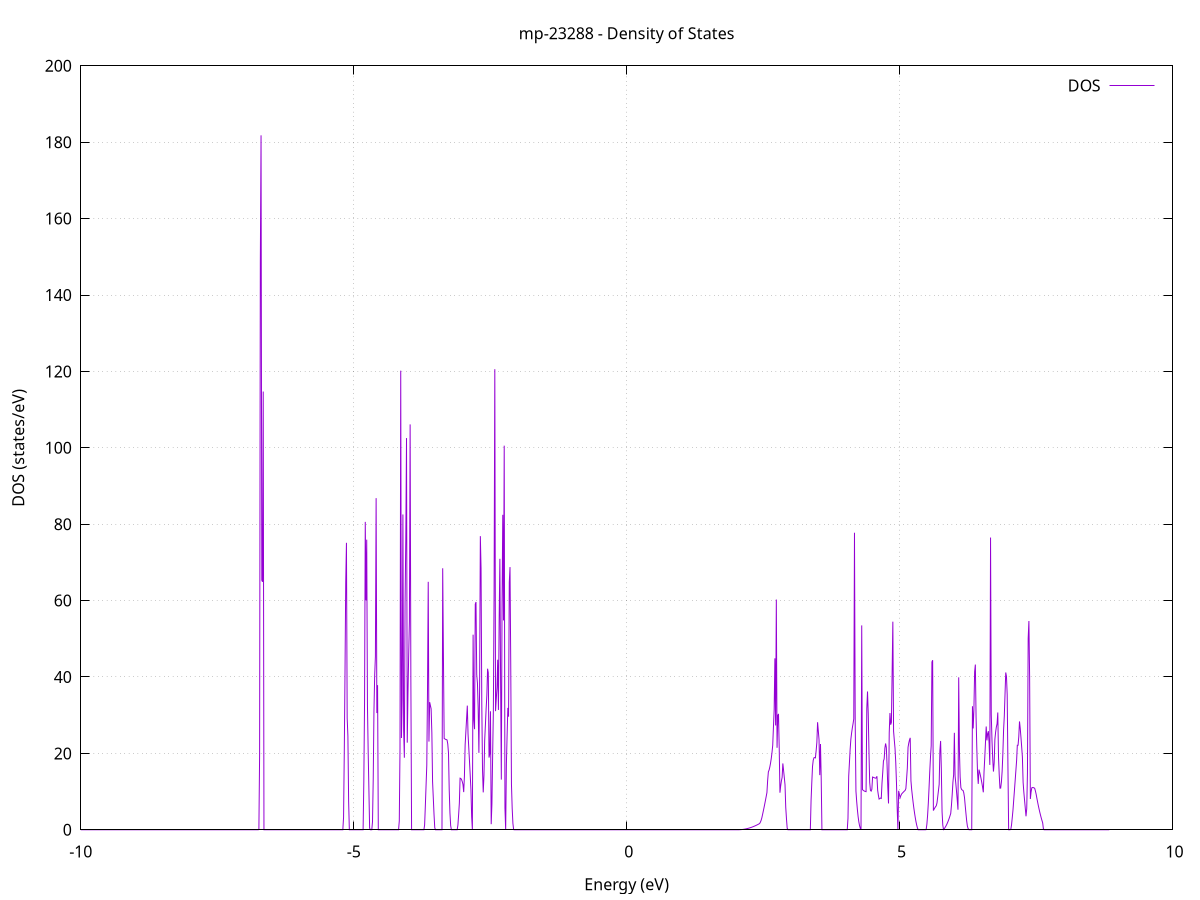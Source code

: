 set title 'mp-23288 - Density of States'
set xlabel 'Energy (eV)'
set ylabel 'DOS (states/eV)'
set grid
set xrange [-10:10]
set yrange [0:199.986]
set xzeroaxis lt -1
set terminal png size 800,600
set output 'mp-23288_dos_gnuplot.png'
plot '-' using 1:2 with lines title 'DOS'
-17.675300 0.000000
-17.662100 0.000000
-17.648800 0.000000
-17.635500 0.000000
-17.622300 0.000000
-17.609000 0.000000
-17.595800 0.000000
-17.582500 0.000000
-17.569300 0.000000
-17.556000 0.000000
-17.542700 0.000000
-17.529500 0.000000
-17.516200 0.000000
-17.503000 0.000000
-17.489700 0.000000
-17.476400 0.000000
-17.463200 0.000000
-17.449900 0.000000
-17.436700 0.000000
-17.423400 0.000000
-17.410200 0.000000
-17.396900 0.000000
-17.383600 0.000000
-17.370400 0.000000
-17.357100 0.000000
-17.343900 0.000000
-17.330600 0.000000
-17.317300 0.000000
-17.304100 0.000000
-17.290800 0.000000
-17.277600 0.000000
-17.264300 0.000000
-17.251100 0.000000
-17.237800 0.000000
-17.224500 0.000000
-17.211300 0.000000
-17.198000 0.000000
-17.184800 0.000000
-17.171500 0.000000
-17.158300 0.000000
-17.145000 0.000000
-17.131700 0.000000
-17.118500 0.000000
-17.105200 0.000000
-17.092000 0.000000
-17.078700 0.000000
-17.065400 0.000000
-17.052200 0.000000
-17.038900 0.000000
-17.025700 0.000000
-17.012400 0.000000
-16.999200 0.000000
-16.985900 0.000000
-16.972600 0.000000
-16.959400 0.000000
-16.946100 0.000000
-16.932900 0.000000
-16.919600 0.000000
-16.906300 0.000000
-16.893100 0.000000
-16.879800 0.000000
-16.866600 0.000000
-16.853300 0.000000
-16.840100 0.000000
-16.826800 0.000000
-16.813500 0.000000
-16.800300 0.000000
-16.787000 0.000000
-16.773800 0.000000
-16.760500 0.000000
-16.747200 0.000000
-16.734000 0.000000
-16.720700 0.000000
-16.707500 0.000000
-16.694200 0.000000
-16.681000 0.000000
-16.667700 0.000000
-16.654400 0.000000
-16.641200 0.000000
-16.627900 0.000000
-16.614700 0.000000
-16.601400 0.000000
-16.588100 0.000000
-16.574900 0.000000
-16.561600 0.000000
-16.548400 0.000000
-16.535100 0.000000
-16.521900 0.000000
-16.508600 0.000000
-16.495300 0.000000
-16.482100 0.000000
-16.468800 2.377900
-16.455600 279.104200
-16.442300 0.000000
-16.429100 0.000000
-16.415800 0.000000
-16.402500 0.000000
-16.389300 0.000000
-16.376000 0.000000
-16.362800 0.000000
-16.349500 0.000000
-16.336200 0.000000
-16.323000 0.000000
-16.309700 0.000000
-16.296500 0.000000
-16.283200 0.000000
-16.270000 0.000000
-16.256700 0.000000
-16.243400 0.000000
-16.230200 0.000000
-16.216900 0.000000
-16.203700 0.000000
-16.190400 0.000000
-16.177100 0.000000
-16.163900 0.000000
-16.150600 0.000000
-16.137400 0.000000
-16.124100 0.000000
-16.110900 0.000000
-16.097600 0.000000
-16.084300 0.000000
-16.071100 0.000000
-16.057800 0.000000
-16.044600 323.682600
-16.031300 0.000000
-16.018000 0.000000
-16.004800 0.000000
-15.991500 0.000000
-15.978300 0.000000
-15.965000 0.000000
-15.951800 0.000000
-15.938500 0.000000
-15.925200 0.000000
-15.912000 0.000000
-15.898700 0.000000
-15.885500 0.000000
-15.872200 0.000000
-15.859000 0.000000
-15.845700 0.000000
-15.832400 0.000000
-15.819200 0.000000
-15.805900 0.000000
-15.792700 0.000000
-15.779400 0.000000
-15.766100 0.000000
-15.752900 0.000000
-15.739600 0.000000
-15.726400 0.000000
-15.713100 0.000000
-15.699900 0.000000
-15.686600 0.000000
-15.673300 0.000000
-15.660100 0.000000
-15.646800 0.000000
-15.633600 0.000000
-15.620300 0.000000
-15.607000 0.000000
-15.593800 0.000000
-15.580500 0.000000
-15.567300 0.000000
-15.554000 0.000000
-15.540800 0.000000
-15.527500 0.000000
-15.514200 0.000000
-15.501000 0.000000
-15.487700 0.000000
-15.474500 0.000000
-15.461200 0.000000
-15.447900 0.000000
-15.434700 0.000000
-15.421400 0.000000
-15.408200 0.000000
-15.394900 0.000000
-15.381700 0.000000
-15.368400 0.000000
-15.355100 0.000000
-15.341900 0.000000
-15.328600 0.000000
-15.315400 0.000000
-15.302100 0.000000
-15.288800 0.000000
-15.275600 0.000000
-15.262300 0.000000
-15.249100 0.000000
-15.235800 0.000000
-15.222600 0.000000
-15.209300 0.000000
-15.196000 0.000000
-15.182800 0.000000
-15.169500 0.000000
-15.156300 0.000000
-15.143000 0.000000
-15.129800 0.000000
-15.116500 0.000000
-15.103200 0.000000
-15.090000 27.860400
-15.076700 37.902900
-15.063500 155.587700
-15.050200 97.772500
-15.036900 2.595100
-15.023700 2.969600
-15.010400 100.499100
-14.997200 233.284500
-14.983900 121.766000
-14.970700 0.000000
-14.957400 0.000000
-14.944100 0.000000
-14.930900 0.000000
-14.917600 0.000000
-14.904400 0.000000
-14.891100 0.000000
-14.877800 0.000000
-14.864600 180.898400
-14.851300 108.654900
-14.838100 358.547400
-14.824800 0.000000
-14.811600 0.000000
-14.798300 0.000000
-14.785000 0.000000
-14.771800 0.000000
-14.758500 0.000000
-14.745300 0.000000
-14.732000 0.000000
-14.718700 0.000000
-14.705500 0.000000
-14.692200 0.000000
-14.679000 0.000000
-14.665700 0.000000
-14.652500 0.000000
-14.639200 0.000000
-14.625900 0.000000
-14.612700 0.000000
-14.599400 0.000000
-14.586200 0.000000
-14.572900 0.000000
-14.559600 0.000000
-14.546400 0.000000
-14.533100 0.000000
-14.519900 0.000000
-14.506600 0.000000
-14.493400 0.000000
-14.480100 0.000000
-14.466800 0.000000
-14.453600 0.000000
-14.440300 0.000000
-14.427100 0.000000
-14.413800 0.000000
-14.400600 0.000000
-14.387300 0.000000
-14.374000 0.000000
-14.360800 0.000000
-14.347500 0.000000
-14.334300 0.000000
-14.321000 0.000000
-14.307700 0.000000
-14.294500 0.000000
-14.281200 0.000000
-14.268000 0.000000
-14.254700 0.000000
-14.241500 0.000000
-14.228200 0.000000
-14.214900 0.000000
-14.201700 0.000000
-14.188400 0.000000
-14.175200 0.000000
-14.161900 0.000000
-14.148600 0.000000
-14.135400 0.000000
-14.122100 0.000000
-14.108900 0.000000
-14.095600 0.000000
-14.082400 0.000000
-14.069100 0.000000
-14.055800 0.000000
-14.042600 0.000000
-14.029300 0.000000
-14.016100 0.000000
-14.002800 0.000000
-13.989500 0.000000
-13.976300 0.000000
-13.963000 0.000000
-13.949800 0.000000
-13.936500 0.000000
-13.923300 0.000000
-13.910000 0.000000
-13.896700 0.000000
-13.883500 0.000000
-13.870200 0.000000
-13.857000 0.000000
-13.843700 0.000000
-13.830500 0.000000
-13.817200 0.000000
-13.803900 0.000000
-13.790700 0.000000
-13.777400 0.000000
-13.764200 0.000000
-13.750900 0.000000
-13.737600 0.000000
-13.724400 0.000000
-13.711100 0.000000
-13.697900 0.000000
-13.684600 0.000000
-13.671400 0.000000
-13.658100 0.000000
-13.644800 0.000000
-13.631600 0.000000
-13.618300 0.000000
-13.605100 0.000000
-13.591800 0.000000
-13.578500 0.000000
-13.565300 0.000000
-13.552000 0.000000
-13.538800 0.000000
-13.525500 0.000000
-13.512300 0.000000
-13.499000 0.000000
-13.485700 0.000000
-13.472500 0.000000
-13.459200 0.000000
-13.446000 0.000000
-13.432700 0.000000
-13.419400 0.000000
-13.406200 0.000000
-13.392900 0.000000
-13.379700 0.000000
-13.366400 0.000000
-13.353200 0.000000
-13.339900 0.000000
-13.326600 0.000000
-13.313400 0.000000
-13.300100 0.000000
-13.286900 0.000000
-13.273600 0.000000
-13.260300 0.000000
-13.247100 0.000000
-13.233800 0.000000
-13.220600 0.000000
-13.207300 0.000000
-13.194100 0.000000
-13.180800 0.000000
-13.167500 0.000000
-13.154300 0.000000
-13.141000 0.000000
-13.127800 0.000000
-13.114500 0.000000
-13.101300 0.000000
-13.088000 0.000000
-13.074700 0.000000
-13.061500 0.000000
-13.048200 0.000000
-13.035000 0.000000
-13.021700 0.000000
-13.008400 0.000000
-12.995200 0.000000
-12.981900 0.000000
-12.968700 0.000000
-12.955400 0.000000
-12.942200 0.000000
-12.928900 0.000000
-12.915600 0.000000
-12.902400 0.000000
-12.889100 0.000000
-12.875900 0.000000
-12.862600 0.000000
-12.849300 0.000000
-12.836100 0.000000
-12.822800 0.000000
-12.809600 0.000000
-12.796300 0.000000
-12.783100 0.000000
-12.769800 0.000000
-12.756500 0.000000
-12.743300 0.000000
-12.730000 0.000000
-12.716800 0.000000
-12.703500 0.000000
-12.690200 0.000000
-12.677000 0.000000
-12.663700 0.000000
-12.650500 0.000000
-12.637200 0.000000
-12.624000 0.000000
-12.610700 0.000000
-12.597400 0.000000
-12.584200 0.000000
-12.570900 0.000000
-12.557700 0.000000
-12.544400 0.000000
-12.531100 0.000000
-12.517900 0.000000
-12.504600 0.000000
-12.491400 0.000000
-12.478100 0.000000
-12.464900 0.000000
-12.451600 0.000000
-12.438300 0.000000
-12.425100 0.000000
-12.411800 0.000000
-12.398600 0.000000
-12.385300 0.000000
-12.372100 0.000000
-12.358800 0.000000
-12.345500 0.000000
-12.332300 0.000000
-12.319000 0.000000
-12.305800 0.000000
-12.292500 0.000000
-12.279200 0.000000
-12.266000 0.000000
-12.252700 0.000000
-12.239500 0.000000
-12.226200 0.000000
-12.213000 0.000000
-12.199700 0.000000
-12.186400 0.000000
-12.173200 0.000000
-12.159900 0.000000
-12.146700 0.000000
-12.133400 0.000000
-12.120100 0.000000
-12.106900 0.000000
-12.093600 0.000000
-12.080400 0.000000
-12.067100 0.000000
-12.053900 0.000000
-12.040600 0.000000
-12.027300 0.000000
-12.014100 0.000000
-12.000800 0.000000
-11.987600 0.000000
-11.974300 0.000000
-11.961000 0.000000
-11.947800 0.000000
-11.934500 0.000000
-11.921300 0.000000
-11.908000 0.000000
-11.894800 0.000000
-11.881500 0.000000
-11.868200 0.000000
-11.855000 0.000000
-11.841700 0.000000
-11.828500 0.000000
-11.815200 0.000000
-11.802000 0.000000
-11.788700 0.000000
-11.775400 0.000000
-11.762200 0.000000
-11.748900 0.000000
-11.735700 0.000000
-11.722400 0.000000
-11.709100 0.000000
-11.695900 0.000000
-11.682600 0.000000
-11.669400 0.000000
-11.656100 0.000000
-11.642900 0.000000
-11.629600 0.000000
-11.616300 0.000000
-11.603100 0.000000
-11.589800 0.000000
-11.576600 0.000000
-11.563300 0.000000
-11.550000 0.000000
-11.536800 0.000000
-11.523500 0.000000
-11.510300 0.000000
-11.497000 0.000000
-11.483800 0.000000
-11.470500 0.000000
-11.457200 0.000000
-11.444000 0.000000
-11.430700 0.000000
-11.417500 0.000000
-11.404200 0.000000
-11.390900 0.000000
-11.377700 0.000000
-11.364400 0.000000
-11.351200 0.000000
-11.337900 0.000000
-11.324700 0.000000
-11.311400 0.000000
-11.298100 0.000000
-11.284900 0.000000
-11.271600 0.000000
-11.258400 0.000000
-11.245100 0.000000
-11.231800 0.000000
-11.218600 0.000000
-11.205300 0.000000
-11.192100 0.000000
-11.178800 0.000000
-11.165600 0.000000
-11.152300 0.000000
-11.139000 0.000000
-11.125800 0.000000
-11.112500 0.000000
-11.099300 0.000000
-11.086000 0.000000
-11.072800 0.000000
-11.059500 0.000000
-11.046200 0.000000
-11.033000 0.000000
-11.019700 0.000000
-11.006500 0.000000
-10.993200 0.000000
-10.979900 0.000000
-10.966700 0.000000
-10.953400 0.000000
-10.940200 0.000000
-10.926900 0.000000
-10.913700 0.000000
-10.900400 0.000000
-10.887100 0.000000
-10.873900 0.000000
-10.860600 0.000000
-10.847400 0.000000
-10.834100 0.000000
-10.820800 0.000000
-10.807600 0.000000
-10.794300 0.000000
-10.781100 0.000000
-10.767800 0.000000
-10.754600 0.000000
-10.741300 0.000000
-10.728000 0.000000
-10.714800 0.000000
-10.701500 0.000000
-10.688300 0.000000
-10.675000 0.000000
-10.661700 0.000000
-10.648500 0.000000
-10.635200 0.000000
-10.622000 0.000000
-10.608700 0.000000
-10.595500 0.000000
-10.582200 0.000000
-10.568900 0.000000
-10.555700 0.000000
-10.542400 0.000000
-10.529200 0.000000
-10.515900 0.000000
-10.502600 0.000000
-10.489400 0.000000
-10.476100 0.000000
-10.462900 0.000000
-10.449600 0.000000
-10.436400 0.000000
-10.423100 0.000000
-10.409800 0.000000
-10.396600 0.000000
-10.383300 0.000000
-10.370100 0.000000
-10.356800 0.000000
-10.343600 0.000000
-10.330300 0.000000
-10.317000 0.000000
-10.303800 0.000000
-10.290500 0.000000
-10.277300 0.000000
-10.264000 0.000000
-10.250700 0.000000
-10.237500 0.000000
-10.224200 0.000000
-10.211000 0.000000
-10.197700 0.000000
-10.184500 0.000000
-10.171200 0.000000
-10.157900 0.000000
-10.144700 0.000000
-10.131400 0.000000
-10.118200 0.000000
-10.104900 0.000000
-10.091600 0.000000
-10.078400 0.000000
-10.065100 0.000000
-10.051900 0.000000
-10.038600 0.000000
-10.025400 0.000000
-10.012100 0.000000
-9.998800 0.000000
-9.985600 0.000000
-9.972300 0.000000
-9.959100 0.000000
-9.945800 0.000000
-9.932500 0.000000
-9.919300 0.000000
-9.906000 0.000000
-9.892800 0.000000
-9.879500 0.000000
-9.866300 0.000000
-9.853000 0.000000
-9.839700 0.000000
-9.826500 0.000000
-9.813200 0.000000
-9.800000 0.000000
-9.786700 0.000000
-9.773400 0.000000
-9.760200 0.000000
-9.746900 0.000000
-9.733700 0.000000
-9.720400 0.000000
-9.707200 0.000000
-9.693900 0.000000
-9.680600 0.000000
-9.667400 0.000000
-9.654100 0.000000
-9.640900 0.000000
-9.627600 0.000000
-9.614400 0.000000
-9.601100 0.000000
-9.587800 0.000000
-9.574600 0.000000
-9.561300 0.000000
-9.548100 0.000000
-9.534800 0.000000
-9.521500 0.000000
-9.508300 0.000000
-9.495000 0.000000
-9.481800 0.000000
-9.468500 0.000000
-9.455300 0.000000
-9.442000 0.000000
-9.428700 0.000000
-9.415500 0.000000
-9.402200 0.000000
-9.389000 0.000000
-9.375700 0.000000
-9.362400 0.000000
-9.349200 0.000000
-9.335900 0.000000
-9.322700 0.000000
-9.309400 0.000000
-9.296200 0.000000
-9.282900 0.000000
-9.269600 0.000000
-9.256400 0.000000
-9.243100 0.000000
-9.229900 0.000000
-9.216600 0.000000
-9.203300 0.000000
-9.190100 0.000000
-9.176800 0.000000
-9.163600 0.000000
-9.150300 0.000000
-9.137100 0.000000
-9.123800 0.000000
-9.110500 0.000000
-9.097300 0.000000
-9.084000 0.000000
-9.070800 0.000000
-9.057500 0.000000
-9.044300 0.000000
-9.031000 0.000000
-9.017700 0.000000
-9.004500 0.000000
-8.991200 0.000000
-8.978000 0.000000
-8.964700 0.000000
-8.951400 0.000000
-8.938200 0.000000
-8.924900 0.000000
-8.911700 0.000000
-8.898400 0.000000
-8.885200 0.000000
-8.871900 0.000000
-8.858600 0.000000
-8.845400 0.000000
-8.832100 0.000000
-8.818900 0.000000
-8.805600 0.000000
-8.792300 0.000000
-8.779100 0.000000
-8.765800 0.000000
-8.752600 0.000000
-8.739300 0.000000
-8.726100 0.000000
-8.712800 0.000000
-8.699500 0.000000
-8.686300 0.000000
-8.673000 0.000000
-8.659800 0.000000
-8.646500 0.000000
-8.633200 0.000000
-8.620000 0.000000
-8.606700 0.000000
-8.593500 0.000000
-8.580200 0.000000
-8.567000 0.000000
-8.553700 0.000000
-8.540400 0.000000
-8.527200 0.000000
-8.513900 0.000000
-8.500700 0.000000
-8.487400 0.000000
-8.474100 0.000000
-8.460900 0.000000
-8.447600 0.000000
-8.434400 0.000000
-8.421100 0.000000
-8.407900 0.000000
-8.394600 0.000000
-8.381300 0.000000
-8.368100 0.000000
-8.354800 0.000000
-8.341600 0.000000
-8.328300 0.000000
-8.315100 0.000000
-8.301800 0.000000
-8.288500 0.000000
-8.275300 0.000000
-8.262000 0.000000
-8.248800 0.000000
-8.235500 0.000000
-8.222200 0.000000
-8.209000 0.000000
-8.195700 0.000000
-8.182500 0.000000
-8.169200 0.000000
-8.156000 0.000000
-8.142700 0.000000
-8.129400 0.000000
-8.116200 0.000000
-8.102900 0.000000
-8.089700 0.000000
-8.076400 0.000000
-8.063100 0.000000
-8.049900 0.000000
-8.036600 0.000000
-8.023400 0.000000
-8.010100 0.000000
-7.996900 0.000000
-7.983600 0.000000
-7.970300 0.000000
-7.957100 0.000000
-7.943800 0.000000
-7.930600 0.000000
-7.917300 0.000000
-7.904000 0.000000
-7.890800 0.000000
-7.877500 0.000000
-7.864300 0.000000
-7.851000 0.000000
-7.837800 0.000000
-7.824500 0.000000
-7.811200 0.000000
-7.798000 0.000000
-7.784700 0.000000
-7.771500 0.000000
-7.758200 0.000000
-7.744900 0.000000
-7.731700 0.000000
-7.718400 0.000000
-7.705200 0.000000
-7.691900 0.000000
-7.678700 0.000000
-7.665400 0.000000
-7.652100 0.000000
-7.638900 0.000000
-7.625600 0.000000
-7.612400 0.000000
-7.599100 0.000000
-7.585900 0.000000
-7.572600 0.000000
-7.559300 0.000000
-7.546100 0.000000
-7.532800 0.000000
-7.519600 0.000000
-7.506300 0.000000
-7.493000 0.000000
-7.479800 0.000000
-7.466500 0.000000
-7.453300 0.000000
-7.440000 0.000000
-7.426800 0.000000
-7.413500 0.000000
-7.400200 0.000000
-7.387000 0.000000
-7.373700 0.000000
-7.360500 0.000000
-7.347200 0.000000
-7.333900 0.000000
-7.320700 0.000000
-7.307400 0.000000
-7.294200 0.000000
-7.280900 0.000000
-7.267700 0.000000
-7.254400 0.000000
-7.241100 0.000000
-7.227900 0.000000
-7.214600 0.000000
-7.201400 0.000000
-7.188100 0.000000
-7.174800 0.000000
-7.161600 0.000000
-7.148300 0.000000
-7.135100 0.000000
-7.121800 0.000000
-7.108600 0.000000
-7.095300 0.000000
-7.082000 0.000000
-7.068800 0.000000
-7.055500 0.000000
-7.042300 0.000000
-7.029000 0.000000
-7.015800 0.000000
-7.002500 0.000000
-6.989200 0.000000
-6.976000 0.000000
-6.962700 0.000000
-6.949500 0.000000
-6.936200 0.000000
-6.922900 0.000000
-6.909700 0.000000
-6.896400 0.000000
-6.883200 0.000000
-6.869900 0.000000
-6.856700 0.000000
-6.843400 0.000000
-6.830100 0.000000
-6.816900 0.000000
-6.803600 0.000000
-6.790400 0.000000
-6.777100 0.000000
-6.763800 0.000000
-6.750600 0.000000
-6.737300 0.049900
-6.724100 19.630300
-6.710800 148.624400
-6.697600 181.805900
-6.684300 65.345400
-6.671000 64.910300
-6.657800 114.721800
-6.644500 0.000000
-6.631300 0.000000
-6.618000 0.000000
-6.604700 0.000000
-6.591500 0.000000
-6.578200 0.000000
-6.565000 0.000000
-6.551700 0.000000
-6.538500 0.000000
-6.525200 0.000000
-6.511900 0.000000
-6.498700 0.000000
-6.485400 0.000000
-6.472200 0.000000
-6.458900 0.000000
-6.445600 0.000000
-6.432400 0.000000
-6.419100 0.000000
-6.405900 0.000000
-6.392600 0.000000
-6.379400 0.000000
-6.366100 0.000000
-6.352800 0.000000
-6.339600 0.000000
-6.326300 0.000000
-6.313100 0.000000
-6.299800 0.000000
-6.286600 0.000000
-6.273300 0.000000
-6.260000 0.000000
-6.246800 0.000000
-6.233500 0.000000
-6.220300 0.000000
-6.207000 0.000000
-6.193700 0.000000
-6.180500 0.000000
-6.167200 0.000000
-6.154000 0.000000
-6.140700 0.000000
-6.127500 0.000000
-6.114200 0.000000
-6.100900 0.000000
-6.087700 0.000000
-6.074400 0.000000
-6.061200 0.000000
-6.047900 0.000000
-6.034600 0.000000
-6.021400 0.000000
-6.008100 0.000000
-5.994900 0.000000
-5.981600 0.000000
-5.968400 0.000000
-5.955100 0.000000
-5.941800 0.000000
-5.928600 0.000000
-5.915300 0.000000
-5.902100 0.000000
-5.888800 0.000000
-5.875500 0.000000
-5.862300 0.000000
-5.849000 0.000000
-5.835800 0.000000
-5.822500 0.000000
-5.809300 0.000000
-5.796000 0.000000
-5.782700 0.000000
-5.769500 0.000000
-5.756200 0.000000
-5.743000 0.000000
-5.729700 0.000000
-5.716400 0.000000
-5.703200 0.000000
-5.689900 0.000000
-5.676700 0.000000
-5.663400 0.000000
-5.650200 0.000000
-5.636900 0.000000
-5.623600 0.000000
-5.610400 0.000000
-5.597100 0.000000
-5.583900 0.000000
-5.570600 0.000000
-5.557400 0.000000
-5.544100 0.000000
-5.530800 0.000000
-5.517600 0.000000
-5.504300 0.000000
-5.491100 0.000000
-5.477800 0.000000
-5.464500 0.000000
-5.451300 0.000000
-5.438000 0.000000
-5.424800 0.000000
-5.411500 0.000000
-5.398300 0.000000
-5.385000 0.000000
-5.371700 0.000000
-5.358500 0.000000
-5.345200 0.000000
-5.332000 0.000000
-5.318700 0.000000
-5.305400 0.000000
-5.292200 0.000000
-5.278900 0.000000
-5.265700 0.000000
-5.252400 0.000000
-5.239200 0.000000
-5.225900 0.000000
-5.212600 0.000000
-5.199400 0.000000
-5.186100 3.276100
-5.172900 20.443400
-5.159600 41.185400
-5.146300 64.772000
-5.133100 75.130800
-5.119800 29.226700
-5.106600 24.526000
-5.093300 7.459000
-5.080100 0.000000
-5.066800 0.000000
-5.053500 0.000000
-5.040300 0.000000
-5.027000 0.000000
-5.013800 0.000000
-5.000500 0.000000
-4.987300 0.000000
-4.974000 0.000000
-4.960700 0.000000
-4.947500 0.000000
-4.934200 0.000000
-4.921000 0.000000
-4.907700 0.000000
-4.894400 0.000000
-4.881200 0.000000
-4.867900 0.000000
-4.854700 0.000000
-4.841400 0.000000
-4.828200 0.000000
-4.814900 12.613100
-4.801600 33.385000
-4.788400 80.603700
-4.775100 60.073700
-4.761900 75.948900
-4.748600 32.751400
-4.735300 20.550500
-4.722100 10.681200
-4.708800 0.477700
-4.695600 0.000000
-4.682300 0.000000
-4.669100 0.000000
-4.655800 2.090900
-4.642500 13.348900
-4.629300 30.998300
-4.616000 40.389800
-4.602800 45.376600
-4.589500 86.816300
-4.576200 30.553000
-4.563000 37.860300
-4.549700 0.000000
-4.536500 0.000000
-4.523200 0.000000
-4.510000 0.000000
-4.496700 0.000000
-4.483400 0.000000
-4.470200 0.000000
-4.456900 0.000000
-4.443700 0.000000
-4.430400 0.000000
-4.417100 0.000000
-4.403900 0.000000
-4.390600 0.000000
-4.377400 0.000000
-4.364100 0.000000
-4.350900 0.000000
-4.337600 0.000000
-4.324300 0.000000
-4.311100 0.000000
-4.297800 0.000000
-4.284600 0.000000
-4.271300 0.000000
-4.258100 0.000000
-4.244800 0.000000
-4.231500 0.000000
-4.218300 0.000000
-4.205000 0.000000
-4.191800 0.000000
-4.178500 0.000000
-4.165200 2.300200
-4.152000 21.227500
-4.138700 120.198600
-4.125500 24.032200
-4.112200 34.291100
-4.099000 82.541800
-4.085700 26.280100
-4.072400 18.856800
-4.059200 59.348400
-4.045900 76.203700
-4.032700 102.546800
-4.019400 22.809300
-4.006100 35.666000
-3.992900 45.926900
-3.979600 54.577000
-3.966400 106.119600
-3.953100 39.469400
-3.939900 0.000000
-3.926600 0.000000
-3.913300 0.000000
-3.900100 0.000000
-3.886800 0.000000
-3.873600 0.000000
-3.860300 0.000000
-3.847000 0.000000
-3.833800 0.000000
-3.820500 0.000000
-3.807300 0.000000
-3.794000 0.000000
-3.780800 0.000000
-3.767500 0.000000
-3.754200 0.000000
-3.741000 0.000000
-3.727700 0.000000
-3.714500 0.000000
-3.701200 1.216700
-3.687900 6.268300
-3.674700 11.581500
-3.661400 16.887800
-3.648200 36.694900
-3.634900 64.911000
-3.621700 23.092600
-3.608400 33.402600
-3.595100 32.521600
-3.581900 31.659200
-3.568600 25.373200
-3.555400 12.600000
-3.542100 8.311900
-3.528900 4.046600
-3.515600 0.547000
-3.502300 0.000000
-3.489100 0.000000
-3.475800 0.000000
-3.462600 0.000000
-3.449300 0.000000
-3.436000 0.000000
-3.422800 0.000000
-3.409500 0.000000
-3.396300 0.000000
-3.383000 0.000000
-3.369800 68.466800
-3.356500 45.470300
-3.343200 23.902700
-3.330000 23.774100
-3.316700 23.676600
-3.303500 23.610100
-3.290200 23.521100
-3.276900 22.458400
-3.263700 20.072200
-3.250400 10.436300
-3.237200 4.428400
-3.223900 1.085700
-3.210700 0.000000
-3.197400 0.000000
-3.184100 0.000000
-3.170900 0.000000
-3.157600 0.000000
-3.144400 0.000000
-3.131100 0.000000
-3.117800 0.000000
-3.104600 0.000000
-3.091300 1.243200
-3.078100 3.925500
-3.064800 6.961900
-3.051600 13.509400
-3.038300 13.439600
-3.025000 13.153700
-3.011800 12.625000
-2.998500 11.853400
-2.985300 9.857300
-2.972000 13.996500
-2.958800 22.232100
-2.945500 25.640200
-2.932200 29.061800
-2.919000 32.496700
-2.905700 25.093100
-2.892500 21.565600
-2.879200 18.000800
-2.865900 14.370700
-2.852700 10.543700
-2.839400 3.400700
-2.826200 0.000000
-2.812900 51.084100
-2.799700 28.874100
-2.786400 26.335800
-2.773100 59.072700
-2.759900 59.624600
-2.746600 40.631400
-2.733400 38.366900
-2.720100 31.907200
-2.706800 20.141000
-2.693600 37.172800
-2.680300 76.866500
-2.667100 68.386800
-2.653800 32.928400
-2.640600 15.787800
-2.627300 9.782300
-2.614000 14.170100
-2.600800 23.394300
-2.587500 27.475700
-2.574300 31.667600
-2.561000 35.234500
-2.547700 42.168200
-2.534500 41.106600
-2.521200 18.904500
-2.508000 19.889200
-2.494700 31.029900
-2.481500 1.465600
-2.468200 6.778800
-2.454900 19.442100
-2.441700 31.124900
-2.428400 62.242000
-2.415200 120.573100
-2.401900 31.055300
-2.388600 34.276100
-2.375400 37.152500
-2.362100 44.505800
-2.348900 31.368200
-2.335600 55.032500
-2.322400 70.945300
-2.309100 38.555900
-2.295800 13.134500
-2.282600 58.943500
-2.269300 82.458800
-2.256100 54.816200
-2.242800 100.559300
-2.229600 5.722200
-2.216300 0.000000
-2.203000 17.243400
-2.189800 24.749000
-2.176500 31.913000
-2.163300 29.610100
-2.150000 64.806500
-2.136700 68.769300
-2.123500 43.670800
-2.110200 11.954400
-2.097000 5.637400
-2.083700 1.667100
-2.070500 0.043200
-2.057200 0.000000
-2.043900 0.000000
-2.030700 0.000000
-2.017400 0.000000
-2.004200 0.000000
-1.990900 0.000000
-1.977600 0.000000
-1.964400 0.000000
-1.951100 0.000000
-1.937900 0.000000
-1.924600 0.000000
-1.911400 0.000000
-1.898100 0.000000
-1.884800 0.000000
-1.871600 0.000000
-1.858300 0.000000
-1.845100 0.000000
-1.831800 0.000000
-1.818500 0.000000
-1.805300 0.000000
-1.792000 0.000000
-1.778800 0.000000
-1.765500 0.000000
-1.752300 0.000000
-1.739000 0.000000
-1.725700 0.000000
-1.712500 0.000000
-1.699200 0.000000
-1.686000 0.000000
-1.672700 0.000000
-1.659400 0.000000
-1.646200 0.000000
-1.632900 0.000000
-1.619700 0.000000
-1.606400 0.000000
-1.593200 0.000000
-1.579900 0.000000
-1.566600 0.000000
-1.553400 0.000000
-1.540100 0.000000
-1.526900 0.000000
-1.513600 0.000000
-1.500400 0.000000
-1.487100 0.000000
-1.473800 0.000000
-1.460600 0.000000
-1.447300 0.000000
-1.434100 0.000000
-1.420800 0.000000
-1.407500 0.000000
-1.394300 0.000000
-1.381000 0.000000
-1.367800 0.000000
-1.354500 0.000000
-1.341300 0.000000
-1.328000 0.000000
-1.314700 0.000000
-1.301500 0.000000
-1.288200 0.000000
-1.275000 0.000000
-1.261700 0.000000
-1.248400 0.000000
-1.235200 0.000000
-1.221900 0.000000
-1.208700 0.000000
-1.195400 0.000000
-1.182200 0.000000
-1.168900 0.000000
-1.155600 0.000000
-1.142400 0.000000
-1.129100 0.000000
-1.115900 0.000000
-1.102600 0.000000
-1.089300 0.000000
-1.076100 0.000000
-1.062800 0.000000
-1.049600 0.000000
-1.036300 0.000000
-1.023100 0.000000
-1.009800 0.000000
-0.996500 0.000000
-0.983300 0.000000
-0.970000 0.000000
-0.956800 0.000000
-0.943500 0.000000
-0.930300 0.000000
-0.917000 0.000000
-0.903700 0.000000
-0.890500 0.000000
-0.877200 0.000000
-0.864000 0.000000
-0.850700 0.000000
-0.837400 0.000000
-0.824200 0.000000
-0.810900 0.000000
-0.797700 0.000000
-0.784400 0.000000
-0.771200 0.000000
-0.757900 0.000000
-0.744600 0.000000
-0.731400 0.000000
-0.718100 0.000000
-0.704900 0.000000
-0.691600 0.000000
-0.678300 0.000000
-0.665100 0.000000
-0.651800 0.000000
-0.638600 0.000000
-0.625300 0.000000
-0.612100 0.000000
-0.598800 0.000000
-0.585500 0.000000
-0.572300 0.000000
-0.559000 0.000000
-0.545800 0.000000
-0.532500 0.000000
-0.519200 0.000000
-0.506000 0.000000
-0.492700 0.000000
-0.479500 0.000000
-0.466200 0.000000
-0.453000 0.000000
-0.439700 0.000000
-0.426400 0.000000
-0.413200 0.000000
-0.399900 0.000000
-0.386700 0.000000
-0.373400 0.000000
-0.360100 0.000000
-0.346900 0.000000
-0.333600 0.000000
-0.320400 0.000000
-0.307100 0.000000
-0.293900 0.000000
-0.280600 0.000000
-0.267300 0.000000
-0.254100 0.000000
-0.240800 0.000000
-0.227600 0.000000
-0.214300 0.000000
-0.201100 0.000000
-0.187800 0.000000
-0.174500 0.000000
-0.161300 0.000000
-0.148000 0.000000
-0.134800 0.000000
-0.121500 0.000000
-0.108200 0.000000
-0.095000 0.000000
-0.081700 0.000000
-0.068500 0.000000
-0.055200 0.000000
-0.042000 0.000000
-0.028700 0.000000
-0.015400 0.000000
-0.002200 0.000000
0.011100 0.000000
0.024300 0.000000
0.037600 0.000000
0.050900 0.000000
0.064100 0.000000
0.077400 0.000000
0.090600 0.000000
0.103900 0.000000
0.117100 0.000000
0.130400 0.000000
0.143700 0.000000
0.156900 0.000000
0.170200 0.000000
0.183400 0.000000
0.196700 0.000000
0.210000 0.000000
0.223200 0.000000
0.236500 0.000000
0.249700 0.000000
0.263000 0.000000
0.276200 0.000000
0.289500 0.000000
0.302800 0.000000
0.316000 0.000000
0.329300 0.000000
0.342500 0.000000
0.355800 0.000000
0.369100 0.000000
0.382300 0.000000
0.395600 0.000000
0.408800 0.000000
0.422100 0.000000
0.435300 0.000000
0.448600 0.000000
0.461900 0.000000
0.475100 0.000000
0.488400 0.000000
0.501600 0.000000
0.514900 0.000000
0.528100 0.000000
0.541400 0.000000
0.554700 0.000000
0.567900 0.000000
0.581200 0.000000
0.594400 0.000000
0.607700 0.000000
0.621000 0.000000
0.634200 0.000000
0.647500 0.000000
0.660700 0.000000
0.674000 0.000000
0.687200 0.000000
0.700500 0.000000
0.713800 0.000000
0.727000 0.000000
0.740300 0.000000
0.753500 0.000000
0.766800 0.000000
0.780100 0.000000
0.793300 0.000000
0.806600 0.000000
0.819800 0.000000
0.833100 0.000000
0.846300 0.000000
0.859600 0.000000
0.872900 0.000000
0.886100 0.000000
0.899400 0.000000
0.912600 0.000000
0.925900 0.000000
0.939200 0.000000
0.952400 0.000000
0.965700 0.000000
0.978900 0.000000
0.992200 0.000000
1.005400 0.000000
1.018700 0.000000
1.032000 0.000000
1.045200 0.000000
1.058500 0.000000
1.071700 0.000000
1.085000 0.000000
1.098200 0.000000
1.111500 0.000000
1.124800 0.000000
1.138000 0.000000
1.151300 0.000000
1.164500 0.000000
1.177800 0.000000
1.191100 0.000000
1.204300 0.000000
1.217600 0.000000
1.230800 0.000000
1.244100 0.000000
1.257300 0.000000
1.270600 0.000000
1.283900 0.000000
1.297100 0.000000
1.310400 0.000000
1.323600 0.000000
1.336900 0.000000
1.350200 0.000000
1.363400 0.000000
1.376700 0.000000
1.389900 0.000000
1.403200 0.000000
1.416400 0.000000
1.429700 0.000000
1.443000 0.000000
1.456200 0.000000
1.469500 0.000000
1.482700 0.000000
1.496000 0.000000
1.509300 0.000000
1.522500 0.000000
1.535800 0.000000
1.549000 0.000000
1.562300 0.000000
1.575500 0.000000
1.588800 0.000000
1.602100 0.000000
1.615300 0.000000
1.628600 0.000000
1.641800 0.000000
1.655100 0.000000
1.668400 0.000000
1.681600 0.000000
1.694900 0.000000
1.708100 0.000000
1.721400 0.000000
1.734600 0.000000
1.747900 0.000000
1.761200 0.000000
1.774400 0.000000
1.787700 0.000000
1.800900 0.000000
1.814200 0.000000
1.827400 0.000000
1.840700 0.000000
1.854000 0.000000
1.867200 0.000000
1.880500 0.000000
1.893700 0.000000
1.907000 0.000000
1.920300 0.000000
1.933500 0.000000
1.946800 0.000000
1.960000 0.000000
1.973300 0.000000
1.986500 0.000000
1.999800 0.000000
2.013100 0.000000
2.026300 0.000000
2.039600 0.000700
2.052800 0.004600
2.066100 0.012000
2.079400 0.023000
2.092600 0.037400
2.105900 0.055300
2.119100 0.076800
2.132400 0.101700
2.145600 0.130100
2.158900 0.162000
2.172200 0.197400
2.185400 0.236400
2.198700 0.278800
2.211900 0.324700
2.225200 0.374100
2.238500 0.427000
2.251700 0.483400
2.265000 0.543300
2.278200 0.606700
2.291500 0.673600
2.304700 0.744000
2.318000 0.817900
2.331300 0.895300
2.344500 0.976200
2.357800 1.060600
2.371000 1.148500
2.384300 1.239800
2.397600 1.334700
2.410800 1.433100
2.424100 1.535000
2.437300 1.658500
2.450600 2.006800
2.463800 2.478400
2.477100 3.142600
2.490400 4.009600
2.503600 4.901600
2.516900 5.818700
2.530100 6.760900
2.543400 7.728200
2.556600 8.720500
2.569900 9.737800
2.583200 12.917900
2.596400 15.173900
2.609700 15.637700
2.622900 16.434400
2.636200 17.440700
2.649500 18.692200
2.662700 20.202200
2.676000 22.090300
2.689200 26.863200
2.702500 31.456500
2.715700 44.887400
2.729000 27.303900
2.742300 60.267900
2.755500 21.456400
2.768800 29.895400
2.782000 30.335100
2.795300 21.234800
2.808600 9.701100
2.821800 11.452300
2.835100 12.791600
2.848300 13.718900
2.861600 17.364200
2.874800 15.570800
2.888100 13.715800
2.901400 11.799100
2.914600 5.903100
2.927900 2.891700
2.941100 0.430400
2.954400 0.000000
2.967700 0.000000
2.980900 0.000000
2.994200 0.000000
3.007400 0.000000
3.020700 0.000000
3.033900 0.000000
3.047200 0.000000
3.060500 0.000000
3.073700 0.000000
3.087000 0.000000
3.100200 0.000000
3.113500 0.000000
3.126700 0.000000
3.140000 0.000000
3.153300 0.000000
3.166500 0.000000
3.179800 0.000000
3.193000 0.000000
3.206300 0.000000
3.219600 0.000000
3.232800 0.000000
3.246100 0.000000
3.259300 0.000000
3.272600 0.000000
3.285800 0.000000
3.299100 0.000000
3.312400 0.000000
3.325600 0.000000
3.338900 0.000000
3.352100 0.000000
3.365400 0.000000
3.378700 7.702300
3.391900 12.329100
3.405200 16.576600
3.418400 18.218500
3.431700 18.847100
3.444900 18.906600
3.458200 18.822000
3.471500 20.703700
3.484700 22.873300
3.498000 28.150900
3.511200 25.891200
3.524500 23.603100
3.537800 14.309400
3.551000 22.449500
3.564300 13.547500
3.577500 0.000000
3.590800 0.000000
3.604000 0.000000
3.617300 0.000000
3.630600 0.000000
3.643800 0.000000
3.657100 0.000000
3.670300 0.000000
3.683600 0.000000
3.696900 0.000000
3.710100 0.000000
3.723400 0.000000
3.736600 0.000000
3.749900 0.000000
3.763100 0.000000
3.776400 0.000000
3.789700 0.000000
3.802900 0.000000
3.816200 0.000000
3.829400 0.000000
3.842700 0.000000
3.855900 0.000000
3.869200 0.000000
3.882500 0.000000
3.895700 0.000000
3.909000 0.000000
3.922200 0.000000
3.935500 0.000000
3.948800 0.000000
3.962000 0.000000
3.975300 0.000000
3.988500 0.000000
4.001800 0.000000
4.015000 0.000000
4.028300 0.000000
4.041600 0.000000
4.054800 2.962800
4.068100 14.020000
4.081300 17.551600
4.094600 21.100400
4.107900 23.733700
4.121100 25.317800
4.134400 26.656900
4.147600 27.751100
4.160900 29.019200
4.174100 77.764800
4.187400 27.717900
4.200700 10.127300
4.213900 7.485600
4.227200 5.262800
4.240400 3.458700
4.253700 2.073200
4.267000 1.058900
4.280200 0.382200
4.293500 0.043000
4.306700 53.502600
4.320000 10.514700
4.333200 10.344500
4.346500 10.205900
4.359800 10.098900
4.373000 10.023500
4.386300 9.979800
4.399500 31.762100
4.412800 36.199800
4.426100 30.392600
4.439300 20.393000
4.452600 12.418300
4.465800 10.318000
4.479100 10.125500
4.492300 10.619000
4.505600 13.809900
4.518900 13.727000
4.532100 13.649600
4.545400 13.577900
4.558600 13.511700
4.571900 13.567500
4.585100 14.014400
4.598400 10.380500
4.611700 9.043000
4.624900 8.039200
4.638200 8.167200
4.651400 8.309000
4.664700 8.211900
4.678000 12.166400
4.691200 14.905300
4.704500 18.000000
4.717700 18.533700
4.731000 21.412100
4.744200 22.592400
4.757500 21.540600
4.770800 16.949300
4.784000 11.199200
4.797300 6.891100
4.810500 25.384500
4.823800 30.556500
4.837100 27.506100
4.850300 28.106000
4.863600 41.202400
4.876800 54.485400
4.890100 25.830000
4.903300 23.479300
4.916600 21.336600
4.929900 17.695600
4.943100 12.300100
4.956400 5.568900
4.969600 0.000000
4.982900 10.192500
4.996200 9.347400
5.009400 8.372600
5.022700 8.899500
5.035900 9.335100
5.049200 9.560500
5.062400 9.757500
5.075700 9.953000
5.089000 10.146800
5.102200 10.315500
5.115500 10.789800
5.128700 13.365600
5.142000 16.146400
5.155300 21.598000
5.168500 22.690500
5.181800 23.512800
5.195000 24.064700
5.208300 12.832900
5.221500 10.563100
5.234800 8.820100
5.248100 7.187300
5.261300 5.702400
5.274600 4.356000
5.287800 3.147900
5.301100 2.079300
5.314300 1.181700
5.327600 0.470400
5.340900 0.000000
5.354100 0.000000
5.367400 0.000000
5.380600 0.000000
5.393900 0.000000
5.407200 0.000000
5.420400 0.000000
5.433700 0.000000
5.446900 0.000000
5.460200 0.000000
5.473400 0.000000
5.486700 0.040700
5.500000 1.412500
5.513200 3.709600
5.526500 6.931900
5.539700 10.912500
5.553000 15.227300
5.566300 19.008100
5.579500 21.998700
5.592800 43.926800
5.606000 44.397400
5.619300 5.025600
5.632500 5.401700
5.645800 5.736600
5.659100 6.030200
5.672300 6.282400
5.685600 7.037700
5.698800 8.628700
5.712100 10.245800
5.725400 11.889100
5.738600 20.659100
5.751900 23.257600
5.765100 15.978400
5.778400 4.719600
5.791600 1.237300
5.804900 0.063300
5.818200 0.282600
5.831400 0.547200
5.844700 0.857000
5.857900 1.212000
5.871200 1.612300
5.884400 2.057800
5.897700 2.548600
5.911000 3.084600
5.924200 3.665800
5.937500 4.292300
5.950700 6.456800
5.964000 9.205200
5.977300 12.429200
5.990500 14.424300
6.003800 25.393400
6.017000 14.058200
6.030300 12.126300
6.043500 10.014100
6.056800 7.721700
6.070100 5.249100
6.083300 39.916000
6.096600 20.662000
6.109800 13.854200
6.123100 11.035600
6.136400 10.549800
6.149600 10.385600
6.162900 10.288800
6.176100 9.684200
6.189400 8.449100
6.202600 6.309400
6.215900 4.276700
6.229200 2.350900
6.242400 0.944200
6.255700 0.326400
6.268900 0.029200
6.282200 0.000000
6.295500 0.000000
6.308700 0.000000
6.322000 0.000000
6.335200 32.346000
6.348500 26.532800
6.361700 31.444500
6.375000 41.372800
6.388300 43.255200
6.401500 29.493300
6.414800 21.437800
6.428000 15.073200
6.441300 12.003300
6.454600 15.750300
6.467800 15.029400
6.481100 14.209900
6.494300 13.291600
6.507600 12.274500
6.520800 11.158800
6.534100 9.811400
6.547400 15.211900
6.560600 18.832100
6.573900 22.871300
6.587100 27.031300
6.600400 23.400900
6.613600 25.176300
6.626900 25.819300
6.640200 22.560200
6.653400 16.983500
6.666700 76.501300
6.679900 30.166300
6.693200 23.341800
6.706500 18.589600
6.719700 15.240100
6.733000 17.458600
6.746200 23.687300
6.759500 25.551300
6.772700 26.895300
6.786000 27.719200
6.799300 30.711800
6.812500 19.042400
6.825800 14.352600
6.839000 10.895500
6.852300 10.908500
6.865600 12.513600
6.878800 15.270900
6.892100 19.914900
6.905300 26.032000
6.918600 29.742300
6.931800 35.480800
6.945100 41.176800
6.958400 40.136100
6.971600 35.353800
6.984900 17.081600
6.998100 0.000000
7.011400 0.000000
7.024700 0.000000
7.037900 0.125900
7.051200 1.279700
7.064400 3.167300
7.077700 5.166600
7.090900 7.716500
7.104200 10.286500
7.117500 12.876700
7.130700 15.486900
7.144000 18.117200
7.157200 22.119600
7.170500 22.133900
7.183800 24.329700
7.197000 28.366900
7.210300 26.577400
7.223500 24.239400
7.236800 21.736900
7.250000 19.069600
7.263300 12.418600
7.276600 9.823100
7.289800 7.734400
7.303100 5.637700
7.316300 3.532800
7.329600 5.548600
7.342800 14.937800
7.356100 50.140700
7.369400 54.657000
7.382600 39.961300
7.395900 8.060400
7.409100 9.875800
7.422400 10.989200
7.435700 11.061100
7.448900 11.053600
7.462200 10.982500
7.475400 10.847800
7.488700 10.155800
7.501900 9.312800
7.515200 8.271600
7.528500 7.283300
7.541700 6.347800
7.555000 5.465100
7.568200 4.635200
7.581500 3.858100
7.594800 3.133900
7.608000 2.462500
7.621300 1.843900
7.634500 0.290100
7.647800 0.000000
7.661000 0.000000
7.674300 0.000000
7.687600 0.000000
7.700800 0.000000
7.714100 0.000000
7.727300 0.000000
7.740600 0.000000
7.753900 0.000000
7.767100 0.000000
7.780400 0.000000
7.793600 0.000000
7.806900 0.000000
7.820100 0.000000
7.833400 0.000000
7.846700 0.000000
7.859900 0.000000
7.873200 0.000000
7.886400 0.000000
7.899700 0.000000
7.912900 0.000000
7.926200 0.000000
7.939500 0.000000
7.952700 0.000000
7.966000 0.000000
7.979200 0.000000
7.992500 0.000000
8.005800 0.000000
8.019000 0.000000
8.032300 0.000000
8.045500 0.000000
8.058800 0.000000
8.072000 0.000000
8.085300 0.000000
8.098600 0.000000
8.111800 0.000000
8.125100 0.000000
8.138300 0.000000
8.151600 0.000000
8.164900 0.000000
8.178100 0.000000
8.191400 0.000000
8.204600 0.000000
8.217900 0.000000
8.231100 0.000000
8.244400 0.000000
8.257700 0.000000
8.270900 0.000000
8.284200 0.000000
8.297400 0.000000
8.310700 0.000000
8.324000 0.000000
8.337200 0.000000
8.350500 0.000000
8.363700 0.000000
8.377000 0.000000
8.390200 0.000000
8.403500 0.000000
8.416800 0.000000
8.430000 0.000000
8.443300 0.000000
8.456500 0.000000
8.469800 0.000000
8.483100 0.000000
8.496300 0.000000
8.509600 0.000000
8.522800 0.000000
8.536100 0.000000
8.549300 0.000000
8.562600 0.000000
8.575900 0.000000
8.589100 0.000000
8.602400 0.000000
8.615600 0.000000
8.628900 0.000000
8.642100 0.000000
8.655400 0.000000
8.668700 0.000000
8.681900 0.000000
8.695200 0.000000
8.708400 0.000000
8.721700 0.000000
8.735000 0.000000
8.748200 0.000000
8.761500 0.000000
8.774700 0.000000
8.788000 0.000000
8.801200 0.000000
8.814500 0.000000
8.827800 0.000000
8.841000 0.000000
e
